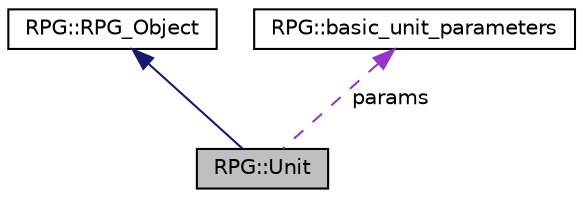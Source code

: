 digraph "RPG::Unit"
{
 // LATEX_PDF_SIZE
  edge [fontname="Helvetica",fontsize="10",labelfontname="Helvetica",labelfontsize="10"];
  node [fontname="Helvetica",fontsize="10",shape=record];
  Node1 [label="RPG::Unit",height=0.2,width=0.4,color="black", fillcolor="grey75", style="filled", fontcolor="black",tooltip=" "];
  Node2 -> Node1 [dir="back",color="midnightblue",fontsize="10",style="solid",fontname="Helvetica"];
  Node2 [label="RPG::RPG_Object",height=0.2,width=0.4,color="black", fillcolor="white", style="filled",URL="$classRPG_1_1RPG__Object.html",tooltip=" "];
  Node3 -> Node1 [dir="back",color="darkorchid3",fontsize="10",style="dashed",label=" params" ,fontname="Helvetica"];
  Node3 [label="RPG::basic_unit_parameters",height=0.2,width=0.4,color="black", fillcolor="white", style="filled",URL="$structRPG_1_1basic__unit__parameters.html",tooltip="struct with basic params of units"];
}
